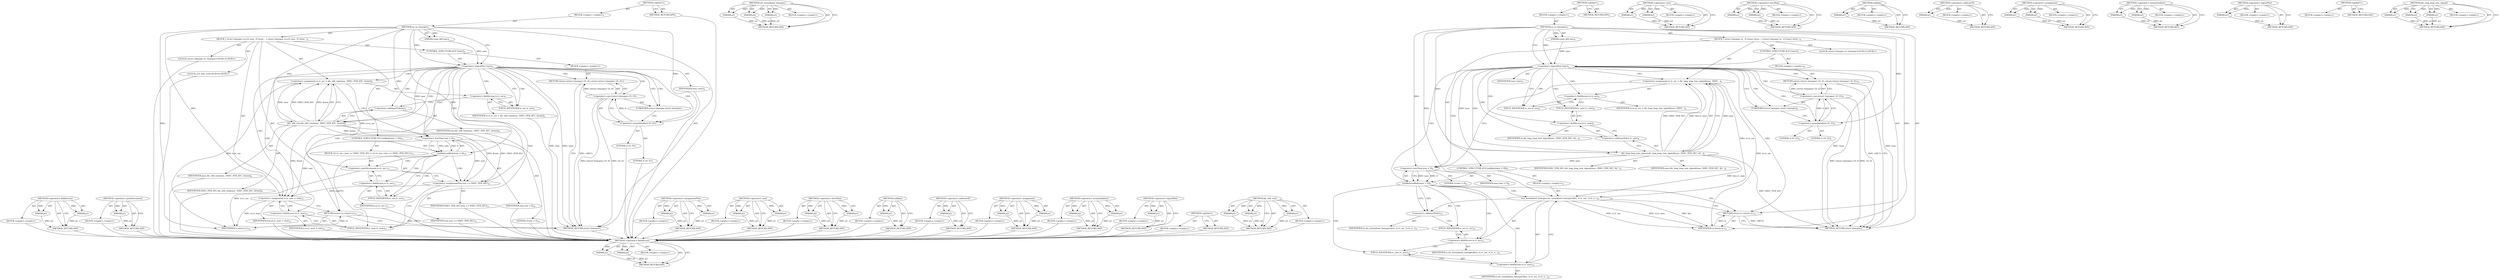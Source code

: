 digraph "div_s64_rem" {
vulnerable_92 [label=<(METHOD,&lt;operator&gt;.fieldAccess)>];
vulnerable_93 [label=<(PARAM,p1)>];
vulnerable_94 [label=<(PARAM,p2)>];
vulnerable_95 [label=<(BLOCK,&lt;empty&gt;,&lt;empty&gt;)>];
vulnerable_96 [label=<(METHOD_RETURN,ANY)>];
vulnerable_116 [label=<(METHOD,set_normalized_timespec)>];
vulnerable_117 [label=<(PARAM,p1)>];
vulnerable_118 [label=<(PARAM,p2)>];
vulnerable_119 [label=<(PARAM,p3)>];
vulnerable_120 [label=<(BLOCK,&lt;empty&gt;,&lt;empty&gt;)>];
vulnerable_121 [label=<(METHOD_RETURN,ANY)>];
vulnerable_6 [label=<(METHOD,&lt;global&gt;)<SUB>1</SUB>>];
vulnerable_7 [label=<(BLOCK,&lt;empty&gt;,&lt;empty&gt;)<SUB>1</SUB>>];
vulnerable_8 [label=<(METHOD,ns_to_timespec)<SUB>1</SUB>>];
vulnerable_9 [label=<(PARAM,const s64 nsec)<SUB>1</SUB>>];
vulnerable_10 [label=<(BLOCK,{
 	struct timespec ts;
 
 	if (!nsec)
 		retur...,{
 	struct timespec ts;
 
 	if (!nsec)
 		retur...)<SUB>2</SUB>>];
vulnerable_11 [label="<(LOCAL,struct timespec ts: timespec)<SUB>3</SUB>>"];
vulnerable_12 [label=<(CONTROL_STRUCTURE,IF,if (!nsec))<SUB>5</SUB>>];
vulnerable_13 [label=<(&lt;operator&gt;.logicalNot,!nsec)<SUB>5</SUB>>];
vulnerable_14 [label=<(IDENTIFIER,nsec,!nsec)<SUB>5</SUB>>];
vulnerable_15 [label=<(BLOCK,&lt;empty&gt;,&lt;empty&gt;)<SUB>6</SUB>>];
vulnerable_16 [label=<(RETURN,return (struct timespec) {0, 0};,return (struct timespec) {0, 0};)<SUB>6</SUB>>];
vulnerable_17 [label=<(&lt;operator&gt;.cast,(struct timespec) {0, 0})<SUB>6</SUB>>];
vulnerable_18 [label=<(UNKNOWN,struct timespec,struct timespec)<SUB>6</SUB>>];
vulnerable_19 [label=<(&lt;operator&gt;.arrayInitializer,{0, 0})<SUB>6</SUB>>];
vulnerable_20 [label=<(LITERAL,0,{0, 0})<SUB>6</SUB>>];
vulnerable_21 [label=<(LITERAL,0,{0, 0})<SUB>6</SUB>>];
vulnerable_22 [label=<(&lt;operator&gt;.assignment,ts.tv_sec = div_long_long_rem_signed(nsec, NSEC...)<SUB>8</SUB>>];
vulnerable_23 [label=<(&lt;operator&gt;.fieldAccess,ts.tv_sec)<SUB>8</SUB>>];
vulnerable_24 [label=<(IDENTIFIER,ts,ts.tv_sec = div_long_long_rem_signed(nsec, NSEC...)<SUB>8</SUB>>];
vulnerable_25 [label=<(FIELD_IDENTIFIER,tv_sec,tv_sec)<SUB>8</SUB>>];
vulnerable_26 [label=<(div_long_long_rem_signed,div_long_long_rem_signed(nsec, NSEC_PER_SEC, &amp;t...)<SUB>8</SUB>>];
vulnerable_27 [label=<(IDENTIFIER,nsec,div_long_long_rem_signed(nsec, NSEC_PER_SEC, &amp;t...)<SUB>8</SUB>>];
vulnerable_28 [label=<(IDENTIFIER,NSEC_PER_SEC,div_long_long_rem_signed(nsec, NSEC_PER_SEC, &amp;t...)<SUB>8</SUB>>];
vulnerable_29 [label=<(&lt;operator&gt;.addressOf,&amp;ts.tv_nsec)<SUB>8</SUB>>];
vulnerable_30 [label=<(&lt;operator&gt;.fieldAccess,ts.tv_nsec)<SUB>8</SUB>>];
vulnerable_31 [label=<(IDENTIFIER,ts,div_long_long_rem_signed(nsec, NSEC_PER_SEC, &amp;t...)<SUB>8</SUB>>];
vulnerable_32 [label=<(FIELD_IDENTIFIER,tv_nsec,tv_nsec)<SUB>8</SUB>>];
vulnerable_33 [label=<(CONTROL_STRUCTURE,IF,if (unlikely(nsec &lt; 0)))<SUB>9</SUB>>];
vulnerable_34 [label=<(unlikely,unlikely(nsec &lt; 0))<SUB>9</SUB>>];
vulnerable_35 [label=<(&lt;operator&gt;.lessThan,nsec &lt; 0)<SUB>9</SUB>>];
vulnerable_36 [label=<(IDENTIFIER,nsec,nsec &lt; 0)<SUB>9</SUB>>];
vulnerable_37 [label=<(LITERAL,0,nsec &lt; 0)<SUB>9</SUB>>];
vulnerable_38 [label=<(BLOCK,&lt;empty&gt;,&lt;empty&gt;)<SUB>10</SUB>>];
vulnerable_39 [label=<(set_normalized_timespec,set_normalized_timespec(&amp;ts, ts.tv_sec, ts.tv_n...)<SUB>10</SUB>>];
vulnerable_40 [label=<(&lt;operator&gt;.addressOf,&amp;ts)<SUB>10</SUB>>];
vulnerable_41 [label=<(IDENTIFIER,ts,set_normalized_timespec(&amp;ts, ts.tv_sec, ts.tv_n...)<SUB>10</SUB>>];
vulnerable_42 [label=<(&lt;operator&gt;.fieldAccess,ts.tv_sec)<SUB>10</SUB>>];
vulnerable_43 [label=<(IDENTIFIER,ts,set_normalized_timespec(&amp;ts, ts.tv_sec, ts.tv_n...)<SUB>10</SUB>>];
vulnerable_44 [label=<(FIELD_IDENTIFIER,tv_sec,tv_sec)<SUB>10</SUB>>];
vulnerable_45 [label=<(&lt;operator&gt;.fieldAccess,ts.tv_nsec)<SUB>10</SUB>>];
vulnerable_46 [label=<(IDENTIFIER,ts,set_normalized_timespec(&amp;ts, ts.tv_sec, ts.tv_n...)<SUB>10</SUB>>];
vulnerable_47 [label=<(FIELD_IDENTIFIER,tv_nsec,tv_nsec)<SUB>10</SUB>>];
vulnerable_48 [label=<(RETURN,return ts;,return ts;)<SUB>12</SUB>>];
vulnerable_49 [label=<(IDENTIFIER,ts,return ts;)<SUB>12</SUB>>];
vulnerable_50 [label=<(METHOD_RETURN,struct timespec)<SUB>1</SUB>>];
vulnerable_52 [label=<(METHOD_RETURN,ANY)<SUB>1</SUB>>];
vulnerable_77 [label=<(METHOD,&lt;operator&gt;.cast)>];
vulnerable_78 [label=<(PARAM,p1)>];
vulnerable_79 [label=<(PARAM,p2)>];
vulnerable_80 [label=<(BLOCK,&lt;empty&gt;,&lt;empty&gt;)>];
vulnerable_81 [label=<(METHOD_RETURN,ANY)>];
vulnerable_111 [label=<(METHOD,&lt;operator&gt;.lessThan)>];
vulnerable_112 [label=<(PARAM,p1)>];
vulnerable_113 [label=<(PARAM,p2)>];
vulnerable_114 [label=<(BLOCK,&lt;empty&gt;,&lt;empty&gt;)>];
vulnerable_115 [label=<(METHOD_RETURN,ANY)>];
vulnerable_107 [label=<(METHOD,unlikely)>];
vulnerable_108 [label=<(PARAM,p1)>];
vulnerable_109 [label=<(BLOCK,&lt;empty&gt;,&lt;empty&gt;)>];
vulnerable_110 [label=<(METHOD_RETURN,ANY)>];
vulnerable_103 [label=<(METHOD,&lt;operator&gt;.addressOf)>];
vulnerable_104 [label=<(PARAM,p1)>];
vulnerable_105 [label=<(BLOCK,&lt;empty&gt;,&lt;empty&gt;)>];
vulnerable_106 [label=<(METHOD_RETURN,ANY)>];
vulnerable_87 [label=<(METHOD,&lt;operator&gt;.assignment)>];
vulnerable_88 [label=<(PARAM,p1)>];
vulnerable_89 [label=<(PARAM,p2)>];
vulnerable_90 [label=<(BLOCK,&lt;empty&gt;,&lt;empty&gt;)>];
vulnerable_91 [label=<(METHOD_RETURN,ANY)>];
vulnerable_82 [label=<(METHOD,&lt;operator&gt;.arrayInitializer)>];
vulnerable_83 [label=<(PARAM,p1)>];
vulnerable_84 [label=<(PARAM,p2)>];
vulnerable_85 [label=<(BLOCK,&lt;empty&gt;,&lt;empty&gt;)>];
vulnerable_86 [label=<(METHOD_RETURN,ANY)>];
vulnerable_73 [label=<(METHOD,&lt;operator&gt;.logicalNot)>];
vulnerable_74 [label=<(PARAM,p1)>];
vulnerable_75 [label=<(BLOCK,&lt;empty&gt;,&lt;empty&gt;)>];
vulnerable_76 [label=<(METHOD_RETURN,ANY)>];
vulnerable_67 [label=<(METHOD,&lt;global&gt;)<SUB>1</SUB>>];
vulnerable_68 [label=<(BLOCK,&lt;empty&gt;,&lt;empty&gt;)>];
vulnerable_69 [label=<(METHOD_RETURN,ANY)>];
vulnerable_97 [label=<(METHOD,div_long_long_rem_signed)>];
vulnerable_98 [label=<(PARAM,p1)>];
vulnerable_99 [label=<(PARAM,p2)>];
vulnerable_100 [label=<(PARAM,p3)>];
vulnerable_101 [label=<(BLOCK,&lt;empty&gt;,&lt;empty&gt;)>];
vulnerable_102 [label=<(METHOD_RETURN,ANY)>];
fixed_96 [label=<(METHOD,&lt;operator&gt;.fieldAccess)>];
fixed_97 [label=<(PARAM,p1)>];
fixed_98 [label=<(PARAM,p2)>];
fixed_99 [label=<(BLOCK,&lt;empty&gt;,&lt;empty&gt;)>];
fixed_100 [label=<(METHOD_RETURN,ANY)>];
fixed_120 [label=<(METHOD,&lt;operator&gt;.postDecrement)>];
fixed_121 [label=<(PARAM,p1)>];
fixed_122 [label=<(BLOCK,&lt;empty&gt;,&lt;empty&gt;)>];
fixed_123 [label=<(METHOD_RETURN,ANY)>];
fixed_6 [label=<(METHOD,&lt;global&gt;)<SUB>1</SUB>>];
fixed_7 [label=<(BLOCK,&lt;empty&gt;,&lt;empty&gt;)<SUB>1</SUB>>];
fixed_8 [label=<(METHOD,ns_to_timespec)<SUB>1</SUB>>];
fixed_9 [label=<(PARAM,const s64 nsec)<SUB>1</SUB>>];
fixed_10 [label=<(BLOCK,{
 	struct timespec ts;
	s32 rem;
 
 	if (!nsec...,{
 	struct timespec ts;
	s32 rem;
 
 	if (!nsec...)<SUB>2</SUB>>];
fixed_11 [label="<(LOCAL,struct timespec ts: timespec)<SUB>3</SUB>>"];
fixed_12 [label="<(LOCAL,s32 rem: s32)<SUB>4</SUB>>"];
fixed_13 [label=<(CONTROL_STRUCTURE,IF,if (!nsec))<SUB>6</SUB>>];
fixed_14 [label=<(&lt;operator&gt;.logicalNot,!nsec)<SUB>6</SUB>>];
fixed_15 [label=<(IDENTIFIER,nsec,!nsec)<SUB>6</SUB>>];
fixed_16 [label=<(BLOCK,&lt;empty&gt;,&lt;empty&gt;)<SUB>7</SUB>>];
fixed_17 [label=<(RETURN,return (struct timespec) {0, 0};,return (struct timespec) {0, 0};)<SUB>7</SUB>>];
fixed_18 [label=<(&lt;operator&gt;.cast,(struct timespec) {0, 0})<SUB>7</SUB>>];
fixed_19 [label=<(UNKNOWN,struct timespec,struct timespec)<SUB>7</SUB>>];
fixed_20 [label=<(&lt;operator&gt;.arrayInitializer,{0, 0})<SUB>7</SUB>>];
fixed_21 [label=<(LITERAL,0,{0, 0})<SUB>7</SUB>>];
fixed_22 [label=<(LITERAL,0,{0, 0})<SUB>7</SUB>>];
fixed_23 [label=<(&lt;operator&gt;.assignment,ts.tv_sec = div_s64_rem(nsec, NSEC_PER_SEC, &amp;rem))<SUB>9</SUB>>];
fixed_24 [label=<(&lt;operator&gt;.fieldAccess,ts.tv_sec)<SUB>9</SUB>>];
fixed_25 [label=<(IDENTIFIER,ts,ts.tv_sec = div_s64_rem(nsec, NSEC_PER_SEC, &amp;rem))<SUB>9</SUB>>];
fixed_26 [label=<(FIELD_IDENTIFIER,tv_sec,tv_sec)<SUB>9</SUB>>];
fixed_27 [label=<(div_s64_rem,div_s64_rem(nsec, NSEC_PER_SEC, &amp;rem))<SUB>9</SUB>>];
fixed_28 [label=<(IDENTIFIER,nsec,div_s64_rem(nsec, NSEC_PER_SEC, &amp;rem))<SUB>9</SUB>>];
fixed_29 [label=<(IDENTIFIER,NSEC_PER_SEC,div_s64_rem(nsec, NSEC_PER_SEC, &amp;rem))<SUB>9</SUB>>];
fixed_30 [label=<(&lt;operator&gt;.addressOf,&amp;rem)<SUB>9</SUB>>];
fixed_31 [label=<(IDENTIFIER,rem,div_s64_rem(nsec, NSEC_PER_SEC, &amp;rem))<SUB>9</SUB>>];
fixed_32 [label=<(CONTROL_STRUCTURE,IF,if (unlikely(rem &lt; 0)))<SUB>10</SUB>>];
fixed_33 [label=<(unlikely,unlikely(rem &lt; 0))<SUB>10</SUB>>];
fixed_34 [label=<(&lt;operator&gt;.lessThan,rem &lt; 0)<SUB>10</SUB>>];
fixed_35 [label=<(IDENTIFIER,rem,rem &lt; 0)<SUB>10</SUB>>];
fixed_36 [label=<(LITERAL,0,rem &lt; 0)<SUB>10</SUB>>];
fixed_37 [label=<(BLOCK,{
		ts.tv_sec--;
		rem += NSEC_PER_SEC;
	},{
		ts.tv_sec--;
		rem += NSEC_PER_SEC;
	})<SUB>10</SUB>>];
fixed_38 [label=<(&lt;operator&gt;.postDecrement,ts.tv_sec--)<SUB>11</SUB>>];
fixed_39 [label=<(&lt;operator&gt;.fieldAccess,ts.tv_sec)<SUB>11</SUB>>];
fixed_40 [label=<(IDENTIFIER,ts,ts.tv_sec--)<SUB>11</SUB>>];
fixed_41 [label=<(FIELD_IDENTIFIER,tv_sec,tv_sec)<SUB>11</SUB>>];
fixed_42 [label=<(&lt;operator&gt;.assignmentPlus,rem += NSEC_PER_SEC)<SUB>12</SUB>>];
fixed_43 [label=<(IDENTIFIER,rem,rem += NSEC_PER_SEC)<SUB>12</SUB>>];
fixed_44 [label=<(IDENTIFIER,NSEC_PER_SEC,rem += NSEC_PER_SEC)<SUB>12</SUB>>];
fixed_45 [label=<(&lt;operator&gt;.assignment,ts.tv_nsec = rem)<SUB>14</SUB>>];
fixed_46 [label=<(&lt;operator&gt;.fieldAccess,ts.tv_nsec)<SUB>14</SUB>>];
fixed_47 [label=<(IDENTIFIER,ts,ts.tv_nsec = rem)<SUB>14</SUB>>];
fixed_48 [label=<(FIELD_IDENTIFIER,tv_nsec,tv_nsec)<SUB>14</SUB>>];
fixed_49 [label=<(IDENTIFIER,rem,ts.tv_nsec = rem)<SUB>14</SUB>>];
fixed_50 [label=<(RETURN,return ts;,return ts;)<SUB>16</SUB>>];
fixed_51 [label=<(IDENTIFIER,ts,return ts;)<SUB>16</SUB>>];
fixed_52 [label=<(METHOD_RETURN,struct timespec)<SUB>1</SUB>>];
fixed_54 [label=<(METHOD_RETURN,ANY)<SUB>1</SUB>>];
fixed_124 [label=<(METHOD,&lt;operator&gt;.assignmentPlus)>];
fixed_125 [label=<(PARAM,p1)>];
fixed_126 [label=<(PARAM,p2)>];
fixed_127 [label=<(BLOCK,&lt;empty&gt;,&lt;empty&gt;)>];
fixed_128 [label=<(METHOD_RETURN,ANY)>];
fixed_81 [label=<(METHOD,&lt;operator&gt;.cast)>];
fixed_82 [label=<(PARAM,p1)>];
fixed_83 [label=<(PARAM,p2)>];
fixed_84 [label=<(BLOCK,&lt;empty&gt;,&lt;empty&gt;)>];
fixed_85 [label=<(METHOD_RETURN,ANY)>];
fixed_115 [label=<(METHOD,&lt;operator&gt;.lessThan)>];
fixed_116 [label=<(PARAM,p1)>];
fixed_117 [label=<(PARAM,p2)>];
fixed_118 [label=<(BLOCK,&lt;empty&gt;,&lt;empty&gt;)>];
fixed_119 [label=<(METHOD_RETURN,ANY)>];
fixed_111 [label=<(METHOD,unlikely)>];
fixed_112 [label=<(PARAM,p1)>];
fixed_113 [label=<(BLOCK,&lt;empty&gt;,&lt;empty&gt;)>];
fixed_114 [label=<(METHOD_RETURN,ANY)>];
fixed_107 [label=<(METHOD,&lt;operator&gt;.addressOf)>];
fixed_108 [label=<(PARAM,p1)>];
fixed_109 [label=<(BLOCK,&lt;empty&gt;,&lt;empty&gt;)>];
fixed_110 [label=<(METHOD_RETURN,ANY)>];
fixed_91 [label=<(METHOD,&lt;operator&gt;.assignment)>];
fixed_92 [label=<(PARAM,p1)>];
fixed_93 [label=<(PARAM,p2)>];
fixed_94 [label=<(BLOCK,&lt;empty&gt;,&lt;empty&gt;)>];
fixed_95 [label=<(METHOD_RETURN,ANY)>];
fixed_86 [label=<(METHOD,&lt;operator&gt;.arrayInitializer)>];
fixed_87 [label=<(PARAM,p1)>];
fixed_88 [label=<(PARAM,p2)>];
fixed_89 [label=<(BLOCK,&lt;empty&gt;,&lt;empty&gt;)>];
fixed_90 [label=<(METHOD_RETURN,ANY)>];
fixed_77 [label=<(METHOD,&lt;operator&gt;.logicalNot)>];
fixed_78 [label=<(PARAM,p1)>];
fixed_79 [label=<(BLOCK,&lt;empty&gt;,&lt;empty&gt;)>];
fixed_80 [label=<(METHOD_RETURN,ANY)>];
fixed_71 [label=<(METHOD,&lt;global&gt;)<SUB>1</SUB>>];
fixed_72 [label=<(BLOCK,&lt;empty&gt;,&lt;empty&gt;)>];
fixed_73 [label=<(METHOD_RETURN,ANY)>];
fixed_101 [label=<(METHOD,div_s64_rem)>];
fixed_102 [label=<(PARAM,p1)>];
fixed_103 [label=<(PARAM,p2)>];
fixed_104 [label=<(PARAM,p3)>];
fixed_105 [label=<(BLOCK,&lt;empty&gt;,&lt;empty&gt;)>];
fixed_106 [label=<(METHOD_RETURN,ANY)>];
vulnerable_92 -> vulnerable_93  [key=0, label="AST: "];
vulnerable_92 -> vulnerable_93  [key=1, label="DDG: "];
vulnerable_92 -> vulnerable_95  [key=0, label="AST: "];
vulnerable_92 -> vulnerable_94  [key=0, label="AST: "];
vulnerable_92 -> vulnerable_94  [key=1, label="DDG: "];
vulnerable_92 -> vulnerable_96  [key=0, label="AST: "];
vulnerable_92 -> vulnerable_96  [key=1, label="CFG: "];
vulnerable_93 -> vulnerable_96  [key=0, label="DDG: p1"];
vulnerable_94 -> vulnerable_96  [key=0, label="DDG: p2"];
vulnerable_116 -> vulnerable_117  [key=0, label="AST: "];
vulnerable_116 -> vulnerable_117  [key=1, label="DDG: "];
vulnerable_116 -> vulnerable_120  [key=0, label="AST: "];
vulnerable_116 -> vulnerable_118  [key=0, label="AST: "];
vulnerable_116 -> vulnerable_118  [key=1, label="DDG: "];
vulnerable_116 -> vulnerable_121  [key=0, label="AST: "];
vulnerable_116 -> vulnerable_121  [key=1, label="CFG: "];
vulnerable_116 -> vulnerable_119  [key=0, label="AST: "];
vulnerable_116 -> vulnerable_119  [key=1, label="DDG: "];
vulnerable_117 -> vulnerable_121  [key=0, label="DDG: p1"];
vulnerable_118 -> vulnerable_121  [key=0, label="DDG: p2"];
vulnerable_119 -> vulnerable_121  [key=0, label="DDG: p3"];
vulnerable_6 -> vulnerable_7  [key=0, label="AST: "];
vulnerable_6 -> vulnerable_52  [key=0, label="AST: "];
vulnerable_6 -> vulnerable_52  [key=1, label="CFG: "];
vulnerable_7 -> vulnerable_8  [key=0, label="AST: "];
vulnerable_8 -> vulnerable_9  [key=0, label="AST: "];
vulnerable_8 -> vulnerable_9  [key=1, label="DDG: "];
vulnerable_8 -> vulnerable_10  [key=0, label="AST: "];
vulnerable_8 -> vulnerable_50  [key=0, label="AST: "];
vulnerable_8 -> vulnerable_13  [key=0, label="CFG: "];
vulnerable_8 -> vulnerable_13  [key=1, label="DDG: "];
vulnerable_8 -> vulnerable_49  [key=0, label="DDG: "];
vulnerable_8 -> vulnerable_26  [key=0, label="DDG: "];
vulnerable_8 -> vulnerable_35  [key=0, label="DDG: "];
vulnerable_8 -> vulnerable_39  [key=0, label="DDG: "];
vulnerable_8 -> vulnerable_19  [key=0, label="DDG: "];
vulnerable_9 -> vulnerable_13  [key=0, label="DDG: nsec"];
vulnerable_10 -> vulnerable_11  [key=0, label="AST: "];
vulnerable_10 -> vulnerable_12  [key=0, label="AST: "];
vulnerable_10 -> vulnerable_22  [key=0, label="AST: "];
vulnerable_10 -> vulnerable_33  [key=0, label="AST: "];
vulnerable_10 -> vulnerable_48  [key=0, label="AST: "];
vulnerable_12 -> vulnerable_13  [key=0, label="AST: "];
vulnerable_12 -> vulnerable_15  [key=0, label="AST: "];
vulnerable_13 -> vulnerable_14  [key=0, label="AST: "];
vulnerable_13 -> vulnerable_18  [key=0, label="CFG: "];
vulnerable_13 -> vulnerable_18  [key=1, label="CDG: "];
vulnerable_13 -> vulnerable_25  [key=0, label="CFG: "];
vulnerable_13 -> vulnerable_25  [key=1, label="CDG: "];
vulnerable_13 -> vulnerable_50  [key=0, label="DDG: nsec"];
vulnerable_13 -> vulnerable_50  [key=1, label="DDG: !nsec"];
vulnerable_13 -> vulnerable_26  [key=0, label="DDG: nsec"];
vulnerable_13 -> vulnerable_26  [key=1, label="CDG: "];
vulnerable_13 -> vulnerable_16  [key=0, label="CDG: "];
vulnerable_13 -> vulnerable_17  [key=0, label="CDG: "];
vulnerable_13 -> vulnerable_30  [key=0, label="CDG: "];
vulnerable_13 -> vulnerable_34  [key=0, label="CDG: "];
vulnerable_13 -> vulnerable_48  [key=0, label="CDG: "];
vulnerable_13 -> vulnerable_32  [key=0, label="CDG: "];
vulnerable_13 -> vulnerable_23  [key=0, label="CDG: "];
vulnerable_13 -> vulnerable_19  [key=0, label="CDG: "];
vulnerable_13 -> vulnerable_22  [key=0, label="CDG: "];
vulnerable_13 -> vulnerable_29  [key=0, label="CDG: "];
vulnerable_13 -> vulnerable_35  [key=0, label="CDG: "];
vulnerable_15 -> vulnerable_16  [key=0, label="AST: "];
vulnerable_16 -> vulnerable_17  [key=0, label="AST: "];
vulnerable_16 -> vulnerable_50  [key=0, label="CFG: "];
vulnerable_16 -> vulnerable_50  [key=1, label="DDG: &lt;RET&gt;"];
vulnerable_17 -> vulnerable_18  [key=0, label="AST: "];
vulnerable_17 -> vulnerable_19  [key=0, label="AST: "];
vulnerable_17 -> vulnerable_16  [key=0, label="CFG: "];
vulnerable_17 -> vulnerable_16  [key=1, label="DDG: (struct timespec) {0, 0}"];
vulnerable_17 -> vulnerable_50  [key=0, label="DDG: {0, 0}"];
vulnerable_17 -> vulnerable_50  [key=1, label="DDG: (struct timespec) {0, 0}"];
vulnerable_18 -> vulnerable_19  [key=0, label="CFG: "];
vulnerable_19 -> vulnerable_20  [key=0, label="AST: "];
vulnerable_19 -> vulnerable_21  [key=0, label="AST: "];
vulnerable_19 -> vulnerable_17  [key=0, label="CFG: "];
vulnerable_19 -> vulnerable_17  [key=1, label="DDG: 0"];
vulnerable_22 -> vulnerable_23  [key=0, label="AST: "];
vulnerable_22 -> vulnerable_26  [key=0, label="AST: "];
vulnerable_22 -> vulnerable_35  [key=0, label="CFG: "];
vulnerable_22 -> vulnerable_49  [key=0, label="DDG: ts.tv_sec"];
vulnerable_22 -> vulnerable_39  [key=0, label="DDG: ts.tv_sec"];
vulnerable_23 -> vulnerable_24  [key=0, label="AST: "];
vulnerable_23 -> vulnerable_25  [key=0, label="AST: "];
vulnerable_23 -> vulnerable_32  [key=0, label="CFG: "];
vulnerable_25 -> vulnerable_23  [key=0, label="CFG: "];
vulnerable_26 -> vulnerable_27  [key=0, label="AST: "];
vulnerable_26 -> vulnerable_28  [key=0, label="AST: "];
vulnerable_26 -> vulnerable_29  [key=0, label="AST: "];
vulnerable_26 -> vulnerable_22  [key=0, label="CFG: "];
vulnerable_26 -> vulnerable_22  [key=1, label="DDG: nsec"];
vulnerable_26 -> vulnerable_22  [key=2, label="DDG: NSEC_PER_SEC"];
vulnerable_26 -> vulnerable_22  [key=3, label="DDG: &amp;ts.tv_nsec"];
vulnerable_26 -> vulnerable_50  [key=0, label="DDG: NSEC_PER_SEC"];
vulnerable_26 -> vulnerable_35  [key=0, label="DDG: nsec"];
vulnerable_26 -> vulnerable_39  [key=0, label="DDG: &amp;ts.tv_nsec"];
vulnerable_29 -> vulnerable_30  [key=0, label="AST: "];
vulnerable_29 -> vulnerable_26  [key=0, label="CFG: "];
vulnerable_30 -> vulnerable_31  [key=0, label="AST: "];
vulnerable_30 -> vulnerable_32  [key=0, label="AST: "];
vulnerable_30 -> vulnerable_29  [key=0, label="CFG: "];
vulnerable_32 -> vulnerable_30  [key=0, label="CFG: "];
vulnerable_33 -> vulnerable_34  [key=0, label="AST: "];
vulnerable_33 -> vulnerable_38  [key=0, label="AST: "];
vulnerable_34 -> vulnerable_35  [key=0, label="AST: "];
vulnerable_34 -> vulnerable_40  [key=0, label="CFG: "];
vulnerable_34 -> vulnerable_40  [key=1, label="CDG: "];
vulnerable_34 -> vulnerable_48  [key=0, label="CFG: "];
vulnerable_34 -> vulnerable_47  [key=0, label="CDG: "];
vulnerable_34 -> vulnerable_42  [key=0, label="CDG: "];
vulnerable_34 -> vulnerable_45  [key=0, label="CDG: "];
vulnerable_34 -> vulnerable_44  [key=0, label="CDG: "];
vulnerable_34 -> vulnerable_39  [key=0, label="CDG: "];
vulnerable_35 -> vulnerable_36  [key=0, label="AST: "];
vulnerable_35 -> vulnerable_37  [key=0, label="AST: "];
vulnerable_35 -> vulnerable_34  [key=0, label="CFG: "];
vulnerable_35 -> vulnerable_34  [key=1, label="DDG: nsec"];
vulnerable_35 -> vulnerable_34  [key=2, label="DDG: 0"];
vulnerable_38 -> vulnerable_39  [key=0, label="AST: "];
vulnerable_39 -> vulnerable_40  [key=0, label="AST: "];
vulnerable_39 -> vulnerable_42  [key=0, label="AST: "];
vulnerable_39 -> vulnerable_45  [key=0, label="AST: "];
vulnerable_39 -> vulnerable_48  [key=0, label="CFG: "];
vulnerable_39 -> vulnerable_49  [key=0, label="DDG: &amp;ts"];
vulnerable_39 -> vulnerable_49  [key=1, label="DDG: ts.tv_sec"];
vulnerable_39 -> vulnerable_49  [key=2, label="DDG: ts.tv_nsec"];
vulnerable_40 -> vulnerable_41  [key=0, label="AST: "];
vulnerable_40 -> vulnerable_44  [key=0, label="CFG: "];
vulnerable_42 -> vulnerable_43  [key=0, label="AST: "];
vulnerable_42 -> vulnerable_44  [key=0, label="AST: "];
vulnerable_42 -> vulnerable_47  [key=0, label="CFG: "];
vulnerable_44 -> vulnerable_42  [key=0, label="CFG: "];
vulnerable_45 -> vulnerable_46  [key=0, label="AST: "];
vulnerable_45 -> vulnerable_47  [key=0, label="AST: "];
vulnerable_45 -> vulnerable_39  [key=0, label="CFG: "];
vulnerable_47 -> vulnerable_45  [key=0, label="CFG: "];
vulnerable_48 -> vulnerable_49  [key=0, label="AST: "];
vulnerable_48 -> vulnerable_50  [key=0, label="CFG: "];
vulnerable_48 -> vulnerable_50  [key=1, label="DDG: &lt;RET&gt;"];
vulnerable_49 -> vulnerable_48  [key=0, label="DDG: ts"];
vulnerable_77 -> vulnerable_78  [key=0, label="AST: "];
vulnerable_77 -> vulnerable_78  [key=1, label="DDG: "];
vulnerable_77 -> vulnerable_80  [key=0, label="AST: "];
vulnerable_77 -> vulnerable_79  [key=0, label="AST: "];
vulnerable_77 -> vulnerable_79  [key=1, label="DDG: "];
vulnerable_77 -> vulnerable_81  [key=0, label="AST: "];
vulnerable_77 -> vulnerable_81  [key=1, label="CFG: "];
vulnerable_78 -> vulnerable_81  [key=0, label="DDG: p1"];
vulnerable_79 -> vulnerable_81  [key=0, label="DDG: p2"];
vulnerable_111 -> vulnerable_112  [key=0, label="AST: "];
vulnerable_111 -> vulnerable_112  [key=1, label="DDG: "];
vulnerable_111 -> vulnerable_114  [key=0, label="AST: "];
vulnerable_111 -> vulnerable_113  [key=0, label="AST: "];
vulnerable_111 -> vulnerable_113  [key=1, label="DDG: "];
vulnerable_111 -> vulnerable_115  [key=0, label="AST: "];
vulnerable_111 -> vulnerable_115  [key=1, label="CFG: "];
vulnerable_112 -> vulnerable_115  [key=0, label="DDG: p1"];
vulnerable_113 -> vulnerable_115  [key=0, label="DDG: p2"];
vulnerable_107 -> vulnerable_108  [key=0, label="AST: "];
vulnerable_107 -> vulnerable_108  [key=1, label="DDG: "];
vulnerable_107 -> vulnerable_109  [key=0, label="AST: "];
vulnerable_107 -> vulnerable_110  [key=0, label="AST: "];
vulnerable_107 -> vulnerable_110  [key=1, label="CFG: "];
vulnerable_108 -> vulnerable_110  [key=0, label="DDG: p1"];
vulnerable_103 -> vulnerable_104  [key=0, label="AST: "];
vulnerable_103 -> vulnerable_104  [key=1, label="DDG: "];
vulnerable_103 -> vulnerable_105  [key=0, label="AST: "];
vulnerable_103 -> vulnerable_106  [key=0, label="AST: "];
vulnerable_103 -> vulnerable_106  [key=1, label="CFG: "];
vulnerable_104 -> vulnerable_106  [key=0, label="DDG: p1"];
vulnerable_87 -> vulnerable_88  [key=0, label="AST: "];
vulnerable_87 -> vulnerable_88  [key=1, label="DDG: "];
vulnerable_87 -> vulnerable_90  [key=0, label="AST: "];
vulnerable_87 -> vulnerable_89  [key=0, label="AST: "];
vulnerable_87 -> vulnerable_89  [key=1, label="DDG: "];
vulnerable_87 -> vulnerable_91  [key=0, label="AST: "];
vulnerable_87 -> vulnerable_91  [key=1, label="CFG: "];
vulnerable_88 -> vulnerable_91  [key=0, label="DDG: p1"];
vulnerable_89 -> vulnerable_91  [key=0, label="DDG: p2"];
vulnerable_82 -> vulnerable_83  [key=0, label="AST: "];
vulnerable_82 -> vulnerable_83  [key=1, label="DDG: "];
vulnerable_82 -> vulnerable_85  [key=0, label="AST: "];
vulnerable_82 -> vulnerable_84  [key=0, label="AST: "];
vulnerable_82 -> vulnerable_84  [key=1, label="DDG: "];
vulnerable_82 -> vulnerable_86  [key=0, label="AST: "];
vulnerable_82 -> vulnerable_86  [key=1, label="CFG: "];
vulnerable_83 -> vulnerable_86  [key=0, label="DDG: p1"];
vulnerable_84 -> vulnerable_86  [key=0, label="DDG: p2"];
vulnerable_73 -> vulnerable_74  [key=0, label="AST: "];
vulnerable_73 -> vulnerable_74  [key=1, label="DDG: "];
vulnerable_73 -> vulnerable_75  [key=0, label="AST: "];
vulnerable_73 -> vulnerable_76  [key=0, label="AST: "];
vulnerable_73 -> vulnerable_76  [key=1, label="CFG: "];
vulnerable_74 -> vulnerable_76  [key=0, label="DDG: p1"];
vulnerable_67 -> vulnerable_68  [key=0, label="AST: "];
vulnerable_67 -> vulnerable_69  [key=0, label="AST: "];
vulnerable_67 -> vulnerable_69  [key=1, label="CFG: "];
vulnerable_97 -> vulnerable_98  [key=0, label="AST: "];
vulnerable_97 -> vulnerable_98  [key=1, label="DDG: "];
vulnerable_97 -> vulnerable_101  [key=0, label="AST: "];
vulnerable_97 -> vulnerable_99  [key=0, label="AST: "];
vulnerable_97 -> vulnerable_99  [key=1, label="DDG: "];
vulnerable_97 -> vulnerable_102  [key=0, label="AST: "];
vulnerable_97 -> vulnerable_102  [key=1, label="CFG: "];
vulnerable_97 -> vulnerable_100  [key=0, label="AST: "];
vulnerable_97 -> vulnerable_100  [key=1, label="DDG: "];
vulnerable_98 -> vulnerable_102  [key=0, label="DDG: p1"];
vulnerable_99 -> vulnerable_102  [key=0, label="DDG: p2"];
vulnerable_100 -> vulnerable_102  [key=0, label="DDG: p3"];
fixed_96 -> fixed_97  [key=0, label="AST: "];
fixed_96 -> fixed_97  [key=1, label="DDG: "];
fixed_96 -> fixed_99  [key=0, label="AST: "];
fixed_96 -> fixed_98  [key=0, label="AST: "];
fixed_96 -> fixed_98  [key=1, label="DDG: "];
fixed_96 -> fixed_100  [key=0, label="AST: "];
fixed_96 -> fixed_100  [key=1, label="CFG: "];
fixed_97 -> fixed_100  [key=0, label="DDG: p1"];
fixed_98 -> fixed_100  [key=0, label="DDG: p2"];
fixed_99 -> vulnerable_92  [key=0];
fixed_100 -> vulnerable_92  [key=0];
fixed_120 -> fixed_121  [key=0, label="AST: "];
fixed_120 -> fixed_121  [key=1, label="DDG: "];
fixed_120 -> fixed_122  [key=0, label="AST: "];
fixed_120 -> fixed_123  [key=0, label="AST: "];
fixed_120 -> fixed_123  [key=1, label="CFG: "];
fixed_121 -> fixed_123  [key=0, label="DDG: p1"];
fixed_122 -> vulnerable_92  [key=0];
fixed_123 -> vulnerable_92  [key=0];
fixed_6 -> fixed_7  [key=0, label="AST: "];
fixed_6 -> fixed_54  [key=0, label="AST: "];
fixed_6 -> fixed_54  [key=1, label="CFG: "];
fixed_7 -> fixed_8  [key=0, label="AST: "];
fixed_8 -> fixed_9  [key=0, label="AST: "];
fixed_8 -> fixed_9  [key=1, label="DDG: "];
fixed_8 -> fixed_10  [key=0, label="AST: "];
fixed_8 -> fixed_52  [key=0, label="AST: "];
fixed_8 -> fixed_14  [key=0, label="CFG: "];
fixed_8 -> fixed_14  [key=1, label="DDG: "];
fixed_8 -> fixed_45  [key=0, label="DDG: "];
fixed_8 -> fixed_51  [key=0, label="DDG: "];
fixed_8 -> fixed_27  [key=0, label="DDG: "];
fixed_8 -> fixed_42  [key=0, label="DDG: "];
fixed_8 -> fixed_34  [key=0, label="DDG: "];
fixed_8 -> fixed_20  [key=0, label="DDG: "];
fixed_9 -> fixed_14  [key=0, label="DDG: nsec"];
fixed_10 -> fixed_11  [key=0, label="AST: "];
fixed_10 -> fixed_12  [key=0, label="AST: "];
fixed_10 -> fixed_13  [key=0, label="AST: "];
fixed_10 -> fixed_23  [key=0, label="AST: "];
fixed_10 -> fixed_32  [key=0, label="AST: "];
fixed_10 -> fixed_45  [key=0, label="AST: "];
fixed_10 -> fixed_50  [key=0, label="AST: "];
fixed_11 -> vulnerable_92  [key=0];
fixed_12 -> vulnerable_92  [key=0];
fixed_13 -> fixed_14  [key=0, label="AST: "];
fixed_13 -> fixed_16  [key=0, label="AST: "];
fixed_14 -> fixed_15  [key=0, label="AST: "];
fixed_14 -> fixed_19  [key=0, label="CFG: "];
fixed_14 -> fixed_19  [key=1, label="CDG: "];
fixed_14 -> fixed_26  [key=0, label="CFG: "];
fixed_14 -> fixed_26  [key=1, label="CDG: "];
fixed_14 -> fixed_52  [key=0, label="DDG: nsec"];
fixed_14 -> fixed_52  [key=1, label="DDG: !nsec"];
fixed_14 -> fixed_27  [key=0, label="DDG: nsec"];
fixed_14 -> fixed_27  [key=1, label="CDG: "];
fixed_14 -> fixed_24  [key=0, label="CDG: "];
fixed_14 -> fixed_17  [key=0, label="CDG: "];
fixed_14 -> fixed_30  [key=0, label="CDG: "];
fixed_14 -> fixed_34  [key=0, label="CDG: "];
fixed_14 -> fixed_48  [key=0, label="CDG: "];
fixed_14 -> fixed_33  [key=0, label="CDG: "];
fixed_14 -> fixed_23  [key=0, label="CDG: "];
fixed_14 -> fixed_46  [key=0, label="CDG: "];
fixed_14 -> fixed_20  [key=0, label="CDG: "];
fixed_14 -> fixed_45  [key=0, label="CDG: "];
fixed_14 -> fixed_18  [key=0, label="CDG: "];
fixed_14 -> fixed_50  [key=0, label="CDG: "];
fixed_15 -> vulnerable_92  [key=0];
fixed_16 -> fixed_17  [key=0, label="AST: "];
fixed_17 -> fixed_18  [key=0, label="AST: "];
fixed_17 -> fixed_52  [key=0, label="CFG: "];
fixed_17 -> fixed_52  [key=1, label="DDG: &lt;RET&gt;"];
fixed_18 -> fixed_19  [key=0, label="AST: "];
fixed_18 -> fixed_20  [key=0, label="AST: "];
fixed_18 -> fixed_17  [key=0, label="CFG: "];
fixed_18 -> fixed_17  [key=1, label="DDG: (struct timespec) {0, 0}"];
fixed_18 -> fixed_52  [key=0, label="DDG: {0, 0}"];
fixed_18 -> fixed_52  [key=1, label="DDG: (struct timespec) {0, 0}"];
fixed_19 -> fixed_20  [key=0, label="CFG: "];
fixed_20 -> fixed_21  [key=0, label="AST: "];
fixed_20 -> fixed_22  [key=0, label="AST: "];
fixed_20 -> fixed_18  [key=0, label="CFG: "];
fixed_20 -> fixed_18  [key=1, label="DDG: 0"];
fixed_21 -> vulnerable_92  [key=0];
fixed_22 -> vulnerable_92  [key=0];
fixed_23 -> fixed_24  [key=0, label="AST: "];
fixed_23 -> fixed_27  [key=0, label="AST: "];
fixed_23 -> fixed_34  [key=0, label="CFG: "];
fixed_23 -> fixed_51  [key=0, label="DDG: ts.tv_sec"];
fixed_23 -> fixed_38  [key=0, label="DDG: ts.tv_sec"];
fixed_24 -> fixed_25  [key=0, label="AST: "];
fixed_24 -> fixed_26  [key=0, label="AST: "];
fixed_24 -> fixed_30  [key=0, label="CFG: "];
fixed_25 -> vulnerable_92  [key=0];
fixed_26 -> fixed_24  [key=0, label="CFG: "];
fixed_27 -> fixed_28  [key=0, label="AST: "];
fixed_27 -> fixed_29  [key=0, label="AST: "];
fixed_27 -> fixed_30  [key=0, label="AST: "];
fixed_27 -> fixed_23  [key=0, label="CFG: "];
fixed_27 -> fixed_23  [key=1, label="DDG: nsec"];
fixed_27 -> fixed_23  [key=2, label="DDG: NSEC_PER_SEC"];
fixed_27 -> fixed_23  [key=3, label="DDG: &amp;rem"];
fixed_27 -> fixed_45  [key=0, label="DDG: &amp;rem"];
fixed_27 -> fixed_42  [key=0, label="DDG: NSEC_PER_SEC"];
fixed_27 -> fixed_42  [key=1, label="DDG: &amp;rem"];
fixed_27 -> fixed_34  [key=0, label="DDG: &amp;rem"];
fixed_28 -> vulnerable_92  [key=0];
fixed_29 -> vulnerable_92  [key=0];
fixed_30 -> fixed_31  [key=0, label="AST: "];
fixed_30 -> fixed_27  [key=0, label="CFG: "];
fixed_31 -> vulnerable_92  [key=0];
fixed_32 -> fixed_33  [key=0, label="AST: "];
fixed_32 -> fixed_37  [key=0, label="AST: "];
fixed_33 -> fixed_34  [key=0, label="AST: "];
fixed_33 -> fixed_41  [key=0, label="CFG: "];
fixed_33 -> fixed_41  [key=1, label="CDG: "];
fixed_33 -> fixed_48  [key=0, label="CFG: "];
fixed_33 -> fixed_42  [key=0, label="CDG: "];
fixed_33 -> fixed_38  [key=0, label="CDG: "];
fixed_33 -> fixed_39  [key=0, label="CDG: "];
fixed_34 -> fixed_35  [key=0, label="AST: "];
fixed_34 -> fixed_36  [key=0, label="AST: "];
fixed_34 -> fixed_33  [key=0, label="CFG: "];
fixed_34 -> fixed_33  [key=1, label="DDG: rem"];
fixed_34 -> fixed_33  [key=2, label="DDG: 0"];
fixed_34 -> fixed_45  [key=0, label="DDG: rem"];
fixed_34 -> fixed_42  [key=0, label="DDG: rem"];
fixed_35 -> vulnerable_92  [key=0];
fixed_36 -> vulnerable_92  [key=0];
fixed_37 -> fixed_38  [key=0, label="AST: "];
fixed_37 -> fixed_42  [key=0, label="AST: "];
fixed_38 -> fixed_39  [key=0, label="AST: "];
fixed_38 -> fixed_42  [key=0, label="CFG: "];
fixed_38 -> fixed_51  [key=0, label="DDG: ts.tv_sec"];
fixed_39 -> fixed_40  [key=0, label="AST: "];
fixed_39 -> fixed_41  [key=0, label="AST: "];
fixed_39 -> fixed_38  [key=0, label="CFG: "];
fixed_40 -> vulnerable_92  [key=0];
fixed_41 -> fixed_39  [key=0, label="CFG: "];
fixed_42 -> fixed_43  [key=0, label="AST: "];
fixed_42 -> fixed_44  [key=0, label="AST: "];
fixed_42 -> fixed_48  [key=0, label="CFG: "];
fixed_42 -> fixed_45  [key=0, label="DDG: rem"];
fixed_43 -> vulnerable_92  [key=0];
fixed_44 -> vulnerable_92  [key=0];
fixed_45 -> fixed_46  [key=0, label="AST: "];
fixed_45 -> fixed_49  [key=0, label="AST: "];
fixed_45 -> fixed_50  [key=0, label="CFG: "];
fixed_45 -> fixed_51  [key=0, label="DDG: ts.tv_nsec"];
fixed_46 -> fixed_47  [key=0, label="AST: "];
fixed_46 -> fixed_48  [key=0, label="AST: "];
fixed_46 -> fixed_45  [key=0, label="CFG: "];
fixed_47 -> vulnerable_92  [key=0];
fixed_48 -> fixed_46  [key=0, label="CFG: "];
fixed_49 -> vulnerable_92  [key=0];
fixed_50 -> fixed_51  [key=0, label="AST: "];
fixed_50 -> fixed_52  [key=0, label="CFG: "];
fixed_50 -> fixed_52  [key=1, label="DDG: &lt;RET&gt;"];
fixed_51 -> fixed_50  [key=0, label="DDG: ts"];
fixed_52 -> vulnerable_92  [key=0];
fixed_54 -> vulnerable_92  [key=0];
fixed_124 -> fixed_125  [key=0, label="AST: "];
fixed_124 -> fixed_125  [key=1, label="DDG: "];
fixed_124 -> fixed_127  [key=0, label="AST: "];
fixed_124 -> fixed_126  [key=0, label="AST: "];
fixed_124 -> fixed_126  [key=1, label="DDG: "];
fixed_124 -> fixed_128  [key=0, label="AST: "];
fixed_124 -> fixed_128  [key=1, label="CFG: "];
fixed_125 -> fixed_128  [key=0, label="DDG: p1"];
fixed_126 -> fixed_128  [key=0, label="DDG: p2"];
fixed_127 -> vulnerable_92  [key=0];
fixed_128 -> vulnerable_92  [key=0];
fixed_81 -> fixed_82  [key=0, label="AST: "];
fixed_81 -> fixed_82  [key=1, label="DDG: "];
fixed_81 -> fixed_84  [key=0, label="AST: "];
fixed_81 -> fixed_83  [key=0, label="AST: "];
fixed_81 -> fixed_83  [key=1, label="DDG: "];
fixed_81 -> fixed_85  [key=0, label="AST: "];
fixed_81 -> fixed_85  [key=1, label="CFG: "];
fixed_82 -> fixed_85  [key=0, label="DDG: p1"];
fixed_83 -> fixed_85  [key=0, label="DDG: p2"];
fixed_84 -> vulnerable_92  [key=0];
fixed_85 -> vulnerable_92  [key=0];
fixed_115 -> fixed_116  [key=0, label="AST: "];
fixed_115 -> fixed_116  [key=1, label="DDG: "];
fixed_115 -> fixed_118  [key=0, label="AST: "];
fixed_115 -> fixed_117  [key=0, label="AST: "];
fixed_115 -> fixed_117  [key=1, label="DDG: "];
fixed_115 -> fixed_119  [key=0, label="AST: "];
fixed_115 -> fixed_119  [key=1, label="CFG: "];
fixed_116 -> fixed_119  [key=0, label="DDG: p1"];
fixed_117 -> fixed_119  [key=0, label="DDG: p2"];
fixed_118 -> vulnerable_92  [key=0];
fixed_119 -> vulnerable_92  [key=0];
fixed_111 -> fixed_112  [key=0, label="AST: "];
fixed_111 -> fixed_112  [key=1, label="DDG: "];
fixed_111 -> fixed_113  [key=0, label="AST: "];
fixed_111 -> fixed_114  [key=0, label="AST: "];
fixed_111 -> fixed_114  [key=1, label="CFG: "];
fixed_112 -> fixed_114  [key=0, label="DDG: p1"];
fixed_113 -> vulnerable_92  [key=0];
fixed_114 -> vulnerable_92  [key=0];
fixed_107 -> fixed_108  [key=0, label="AST: "];
fixed_107 -> fixed_108  [key=1, label="DDG: "];
fixed_107 -> fixed_109  [key=0, label="AST: "];
fixed_107 -> fixed_110  [key=0, label="AST: "];
fixed_107 -> fixed_110  [key=1, label="CFG: "];
fixed_108 -> fixed_110  [key=0, label="DDG: p1"];
fixed_109 -> vulnerable_92  [key=0];
fixed_110 -> vulnerable_92  [key=0];
fixed_91 -> fixed_92  [key=0, label="AST: "];
fixed_91 -> fixed_92  [key=1, label="DDG: "];
fixed_91 -> fixed_94  [key=0, label="AST: "];
fixed_91 -> fixed_93  [key=0, label="AST: "];
fixed_91 -> fixed_93  [key=1, label="DDG: "];
fixed_91 -> fixed_95  [key=0, label="AST: "];
fixed_91 -> fixed_95  [key=1, label="CFG: "];
fixed_92 -> fixed_95  [key=0, label="DDG: p1"];
fixed_93 -> fixed_95  [key=0, label="DDG: p2"];
fixed_94 -> vulnerable_92  [key=0];
fixed_95 -> vulnerable_92  [key=0];
fixed_86 -> fixed_87  [key=0, label="AST: "];
fixed_86 -> fixed_87  [key=1, label="DDG: "];
fixed_86 -> fixed_89  [key=0, label="AST: "];
fixed_86 -> fixed_88  [key=0, label="AST: "];
fixed_86 -> fixed_88  [key=1, label="DDG: "];
fixed_86 -> fixed_90  [key=0, label="AST: "];
fixed_86 -> fixed_90  [key=1, label="CFG: "];
fixed_87 -> fixed_90  [key=0, label="DDG: p1"];
fixed_88 -> fixed_90  [key=0, label="DDG: p2"];
fixed_89 -> vulnerable_92  [key=0];
fixed_90 -> vulnerable_92  [key=0];
fixed_77 -> fixed_78  [key=0, label="AST: "];
fixed_77 -> fixed_78  [key=1, label="DDG: "];
fixed_77 -> fixed_79  [key=0, label="AST: "];
fixed_77 -> fixed_80  [key=0, label="AST: "];
fixed_77 -> fixed_80  [key=1, label="CFG: "];
fixed_78 -> fixed_80  [key=0, label="DDG: p1"];
fixed_79 -> vulnerable_92  [key=0];
fixed_80 -> vulnerable_92  [key=0];
fixed_71 -> fixed_72  [key=0, label="AST: "];
fixed_71 -> fixed_73  [key=0, label="AST: "];
fixed_71 -> fixed_73  [key=1, label="CFG: "];
fixed_72 -> vulnerable_92  [key=0];
fixed_73 -> vulnerable_92  [key=0];
fixed_101 -> fixed_102  [key=0, label="AST: "];
fixed_101 -> fixed_102  [key=1, label="DDG: "];
fixed_101 -> fixed_105  [key=0, label="AST: "];
fixed_101 -> fixed_103  [key=0, label="AST: "];
fixed_101 -> fixed_103  [key=1, label="DDG: "];
fixed_101 -> fixed_106  [key=0, label="AST: "];
fixed_101 -> fixed_106  [key=1, label="CFG: "];
fixed_101 -> fixed_104  [key=0, label="AST: "];
fixed_101 -> fixed_104  [key=1, label="DDG: "];
fixed_102 -> fixed_106  [key=0, label="DDG: p1"];
fixed_103 -> fixed_106  [key=0, label="DDG: p2"];
fixed_104 -> fixed_106  [key=0, label="DDG: p3"];
fixed_105 -> vulnerable_92  [key=0];
fixed_106 -> vulnerable_92  [key=0];
}
